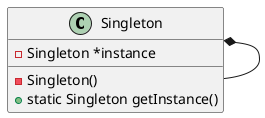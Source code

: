 @startuml
  Class Singleton{
    -Singleton *instance

    -Singleton()
    + static Singleton getInstance()
  }
  Singleton *-- Singleton
@enduml
